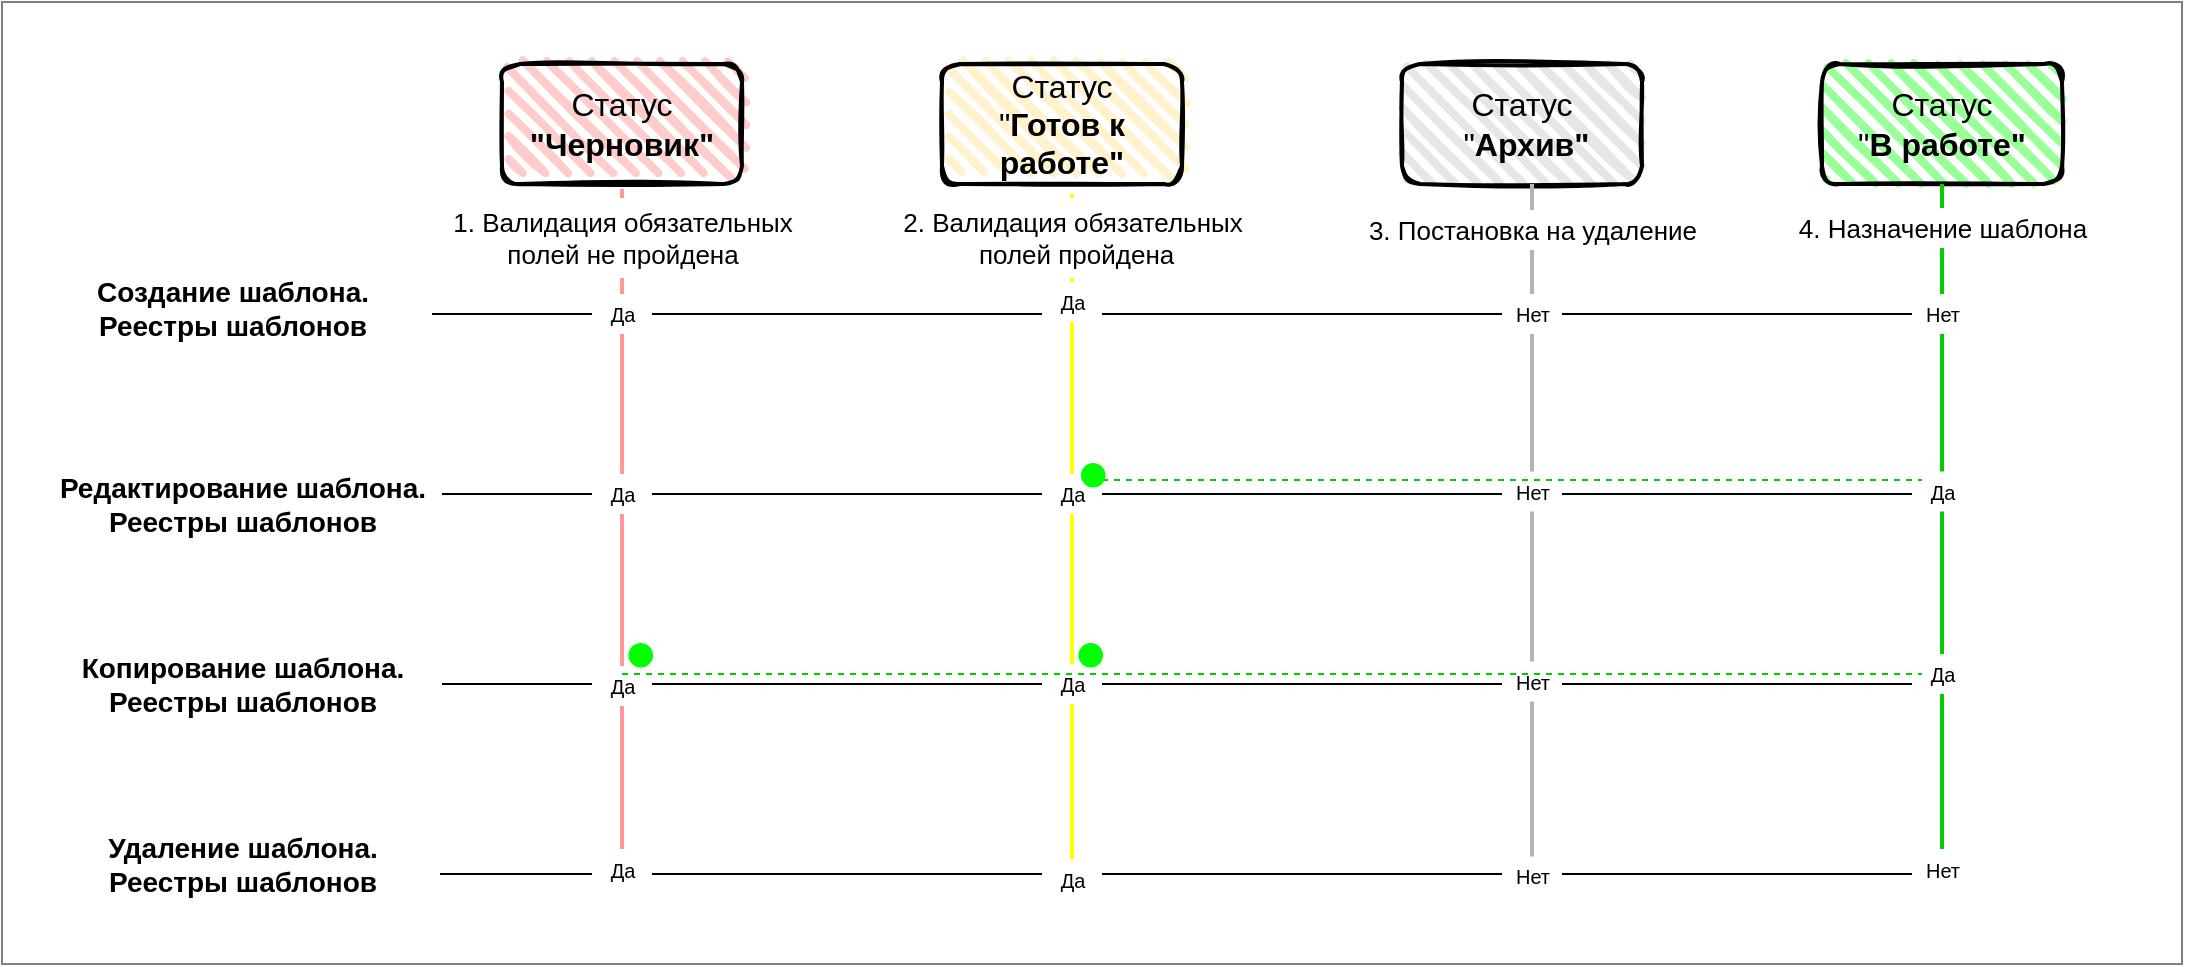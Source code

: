 <mxfile version="15.2.9" type="github">
  <diagram id="-T_DztN_j2xOQGBf0kMG" name="Страница 1">
    <mxGraphModel dx="1730" dy="927" grid="0" gridSize="10" guides="0" tooltips="1" connect="0" arrows="0" fold="1" page="1" pageScale="1" pageWidth="827" pageHeight="1169" math="0" shadow="0">
      <root>
        <mxCell id="0" />
        <mxCell id="1" parent="0" />
        <mxCell id="LunK326cNXRjHZ1-TdNW-76" value="&lt;span style=&quot;background-color: rgb(255 , 255 , 255)&quot;&gt;&lt;font style=&quot;font-size: 14px&quot;&gt;&lt;b&gt;Создание шаблона. &lt;br&gt;Реестры шаблонов&lt;/b&gt;&lt;/font&gt;&lt;/span&gt;" style="text;html=1;align=center;verticalAlign=middle;resizable=0;points=[];autosize=1;strokeColor=none;fillColor=none;" parent="1" vertex="1">
          <mxGeometry x="70" y="222" width="150" height="40" as="geometry" />
        </mxCell>
        <mxCell id="LunK326cNXRjHZ1-TdNW-77" value="&lt;span style=&quot;background-color: rgb(255 , 255 , 255)&quot;&gt;&lt;font style=&quot;font-size: 14px&quot;&gt;&lt;b&gt;Редактирование шаблона. &lt;br&gt;Реестры шаблонов&lt;/b&gt;&lt;/font&gt;&lt;/span&gt;" style="text;html=1;align=center;verticalAlign=middle;resizable=0;points=[];autosize=1;strokeColor=none;fillColor=none;" parent="1" vertex="1">
          <mxGeometry x="50" y="320" width="200" height="40" as="geometry" />
        </mxCell>
        <mxCell id="LunK326cNXRjHZ1-TdNW-78" value="&lt;span style=&quot;background-color: rgb(255 , 255 , 255)&quot;&gt;&lt;font style=&quot;font-size: 14px&quot;&gt;&lt;b&gt;Копирование шаблона. &lt;br&gt;Реестры шаблонов&lt;/b&gt;&lt;/font&gt;&lt;/span&gt;" style="text;html=1;align=center;verticalAlign=middle;resizable=0;points=[];autosize=1;strokeColor=none;fillColor=none;" parent="1" vertex="1">
          <mxGeometry x="60" y="410" width="180" height="40" as="geometry" />
        </mxCell>
        <mxCell id="LunK326cNXRjHZ1-TdNW-79" value="&lt;font style=&quot;font-size: 16px&quot;&gt;Статус &lt;b&gt;&quot;Черновик&quot;&lt;/b&gt;&lt;/font&gt;" style="rounded=1;whiteSpace=wrap;html=1;strokeWidth=2;fillWeight=4;hachureGap=8;hachureAngle=45;sketch=1;fillColor=#FFCCCC;" parent="1" vertex="1">
          <mxGeometry x="280" y="120" width="120" height="60" as="geometry" />
        </mxCell>
        <mxCell id="LunK326cNXRjHZ1-TdNW-80" value="&lt;span style=&quot;font-size: 16px&quot;&gt;Статус &lt;br&gt;&quot;&lt;/span&gt;&lt;b&gt;&lt;font style=&quot;font-size: 16px&quot;&gt;Готов к работе&quot;&lt;/font&gt;&lt;/b&gt;" style="rounded=1;whiteSpace=wrap;html=1;strokeWidth=2;fillWeight=4;hachureGap=8;hachureAngle=45;sketch=1;fillColor=#FFF2CC;" parent="1" vertex="1">
          <mxGeometry x="500" y="120" width="120" height="60" as="geometry" />
        </mxCell>
        <mxCell id="LunK326cNXRjHZ1-TdNW-81" value="&lt;span style=&quot;font-size: 16px&quot;&gt;Статус &lt;br&gt;&amp;nbsp;&quot;&lt;/span&gt;&lt;b&gt;&lt;font style=&quot;font-size: 16px&quot;&gt;Архив&quot;&lt;/font&gt;&lt;/b&gt;" style="rounded=1;whiteSpace=wrap;html=1;strokeWidth=2;fillWeight=4;hachureGap=8;hachureAngle=45;sketch=1;fillColor=#E6E6E6;" parent="1" vertex="1">
          <mxGeometry x="730" y="120" width="120" height="60" as="geometry" />
        </mxCell>
        <mxCell id="LunK326cNXRjHZ1-TdNW-82" value="&lt;span style=&quot;font-size: 16px&quot;&gt;Статус &lt;br&gt;&quot;&lt;/span&gt;&lt;b&gt;&lt;font style=&quot;font-size: 16px&quot;&gt;В работе&quot;&lt;/font&gt;&lt;/b&gt;" style="rounded=1;whiteSpace=wrap;html=1;strokeWidth=2;fillWeight=4;hachureGap=8;hachureAngle=45;sketch=1;fillColor=#99FF99;" parent="1" vertex="1">
          <mxGeometry x="940" y="120" width="120" height="60" as="geometry" />
        </mxCell>
        <mxCell id="LunK326cNXRjHZ1-TdNW-84" value="" style="line;strokeWidth=1;rotatable=0;dashed=0;labelPosition=right;align=left;verticalAlign=middle;spacingTop=0;spacingLeft=6;points=[];portConstraint=eastwest;fillColor=#E6E6E6;" parent="1" vertex="1">
          <mxGeometry x="245" y="240" width="750" height="10" as="geometry" />
        </mxCell>
        <mxCell id="LunK326cNXRjHZ1-TdNW-85" value="" style="line;strokeWidth=1;rotatable=0;dashed=0;labelPosition=right;align=left;verticalAlign=middle;spacingTop=0;spacingLeft=6;points=[];portConstraint=eastwest;fillColor=#E6E6E6;" parent="1" vertex="1">
          <mxGeometry x="250" y="330" width="740" height="10" as="geometry" />
        </mxCell>
        <mxCell id="LunK326cNXRjHZ1-TdNW-86" value="" style="line;strokeWidth=1;rotatable=0;dashed=0;labelPosition=right;align=left;verticalAlign=middle;spacingTop=0;spacingLeft=6;points=[];portConstraint=eastwest;fillColor=#E6E6E6;" parent="1" vertex="1">
          <mxGeometry x="250" y="425" width="750" height="10" as="geometry" />
        </mxCell>
        <mxCell id="LunK326cNXRjHZ1-TdNW-90" value="" style="line;strokeWidth=2;direction=south;html=1;fillColor=#E6E6E6;align=left;strokeColor=#FF9999;" parent="1" vertex="1">
          <mxGeometry x="335" y="182.5" width="10" height="337.5" as="geometry" />
        </mxCell>
        <mxCell id="LunK326cNXRjHZ1-TdNW-91" value="" style="line;strokeWidth=2;direction=south;html=1;fillColor=#E6E6E6;align=left;strokeColor=#FFFF00;" parent="1" vertex="1">
          <mxGeometry x="560" y="185" width="10" height="335" as="geometry" />
        </mxCell>
        <mxCell id="LunK326cNXRjHZ1-TdNW-92" value="" style="line;strokeWidth=2;direction=south;html=1;fillColor=#E6E6E6;align=left;strokeColor=#B3B3B3;" parent="1" vertex="1">
          <mxGeometry x="790" y="180" width="10" height="350" as="geometry" />
        </mxCell>
        <mxCell id="LunK326cNXRjHZ1-TdNW-93" value="" style="line;strokeWidth=2;direction=south;html=1;fillColor=#E6E6E6;align=left;strokeColor=#00CC00;" parent="1" vertex="1">
          <mxGeometry x="995" y="180" width="10" height="340" as="geometry" />
        </mxCell>
        <mxCell id="LunK326cNXRjHZ1-TdNW-94" value="&lt;span style=&quot;font-size: 13px; text-align: left; background-color: rgb(255, 255, 255);&quot;&gt;1. Валидация обязательных&lt;/span&gt; &lt;br style=&quot;font-size: 13px; text-align: left; background-color: rgb(255, 255, 255);&quot;&gt; &lt;span style=&quot;font-size: 13px; text-align: left; background-color: rgb(255, 255, 255);&quot;&gt; полей не пройдена&lt;/span&gt;" style="text;html=1;align=center;verticalAlign=middle;resizable=0;points=[];autosize=1;strokeColor=none;fillColor=#FFFFFF;fontSize=13;" parent="1" vertex="1">
          <mxGeometry x="245" y="187" width="190" height="40" as="geometry" />
        </mxCell>
        <mxCell id="LunK326cNXRjHZ1-TdNW-95" value="&lt;span style=&quot;font-size: 13px; text-align: left; background-color: rgb(255, 255, 255);&quot;&gt;2. Валидация обязательных&lt;/span&gt;&lt;br style=&quot;font-size: 13px; text-align: left; background-color: rgb(255, 255, 255);&quot;&gt;&lt;span style=&quot;font-size: 13px; text-align: left; background-color: rgb(255, 255, 255);&quot;&gt;&amp;nbsp;полей пройдена&lt;/span&gt;" style="text;html=1;align=center;verticalAlign=middle;resizable=0;points=[];autosize=1;strokeColor=none;fillColor=#FFFFFF;fontSize=13;" parent="1" vertex="1">
          <mxGeometry x="470" y="187" width="190" height="40" as="geometry" />
        </mxCell>
        <mxCell id="LunK326cNXRjHZ1-TdNW-96" value="&lt;div style=&quot;text-align: left&quot;&gt;&lt;font size=&quot;1&quot;&gt;&lt;span style=&quot;background-color: rgb(255 , 255 , 255)&quot;&gt;Да&lt;/span&gt;&lt;/font&gt;&lt;/div&gt;" style="text;html=1;align=center;verticalAlign=middle;resizable=0;points=[];autosize=1;strokeColor=none;fillColor=#FFFFFF;" parent="1" vertex="1">
          <mxGeometry x="325" y="325" width="30" height="20" as="geometry" />
        </mxCell>
        <mxCell id="LunK326cNXRjHZ1-TdNW-97" value="&lt;div style=&quot;text-align: left&quot;&gt;&lt;font size=&quot;1&quot;&gt;&lt;span style=&quot;background-color: rgb(255 , 255 , 255)&quot;&gt;Да&lt;/span&gt;&lt;/font&gt;&lt;/div&gt;" style="text;html=1;align=center;verticalAlign=middle;resizable=0;points=[];autosize=1;strokeColor=none;fillColor=#FFFFFF;" parent="1" vertex="1">
          <mxGeometry x="325" y="421" width="30" height="20" as="geometry" />
        </mxCell>
        <mxCell id="LunK326cNXRjHZ1-TdNW-98" value="&lt;div style=&quot;text-align: left&quot;&gt;&lt;font size=&quot;1&quot;&gt;&lt;span style=&quot;background-color: rgb(255 , 255 , 255)&quot;&gt;Да&lt;/span&gt;&lt;/font&gt;&lt;/div&gt;" style="text;html=1;align=center;verticalAlign=middle;resizable=0;points=[];autosize=1;strokeColor=none;fillColor=#FFFFFF;" parent="1" vertex="1">
          <mxGeometry x="550" y="325" width="30" height="20" as="geometry" />
        </mxCell>
        <mxCell id="LunK326cNXRjHZ1-TdNW-99" value="&lt;span style=&quot;font-size: 13px; text-align: left; background-color: rgb(255, 255, 255);&quot;&gt;3. Постановка на удаление&lt;/span&gt;" style="text;html=1;align=center;verticalAlign=middle;resizable=0;points=[];autosize=1;strokeColor=none;fillColor=#FFFFFF;fontSize=13;" parent="1" vertex="1">
          <mxGeometry x="705" y="193" width="180" height="20" as="geometry" />
        </mxCell>
        <mxCell id="LunK326cNXRjHZ1-TdNW-100" value="&lt;div style=&quot;text-align: left&quot;&gt;&lt;font size=&quot;1&quot;&gt;&lt;span style=&quot;background-color: rgb(255 , 255 , 255)&quot;&gt;Да&lt;/span&gt;&lt;/font&gt;&lt;/div&gt;" style="text;html=1;align=center;verticalAlign=middle;resizable=0;points=[];autosize=1;strokeColor=none;fillColor=#FFFFFF;" parent="1" vertex="1">
          <mxGeometry x="550" y="420" width="30" height="20" as="geometry" />
        </mxCell>
        <mxCell id="LunK326cNXRjHZ1-TdNW-101" value="&lt;span style=&quot;background-color: rgb(255 , 255 , 255)&quot;&gt;&lt;font style=&quot;font-size: 14px&quot;&gt;&lt;b&gt;Удаление шаблона. &lt;br&gt;Реестры шаблонов&lt;/b&gt;&lt;/font&gt;&lt;/span&gt;" style="text;html=1;align=center;verticalAlign=middle;resizable=0;points=[];autosize=1;strokeColor=none;fillColor=none;" parent="1" vertex="1">
          <mxGeometry x="75" y="500" width="150" height="40" as="geometry" />
        </mxCell>
        <mxCell id="LunK326cNXRjHZ1-TdNW-102" value="" style="line;strokeWidth=1;rotatable=0;dashed=0;labelPosition=right;align=left;verticalAlign=middle;spacingTop=0;spacingLeft=6;points=[];portConstraint=eastwest;fillColor=#E6E6E6;" parent="1" vertex="1">
          <mxGeometry x="249" y="520" width="751" height="10" as="geometry" />
        </mxCell>
        <mxCell id="LunK326cNXRjHZ1-TdNW-103" value="&lt;div style=&quot;text-align: left&quot;&gt;&lt;font size=&quot;1&quot;&gt;&lt;span style=&quot;background-color: rgb(255 , 255 , 255)&quot;&gt;Да&lt;/span&gt;&lt;/font&gt;&lt;/div&gt;" style="text;html=1;align=center;verticalAlign=middle;resizable=0;points=[];autosize=1;strokeColor=none;fillColor=#FFFFFF;" parent="1" vertex="1">
          <mxGeometry x="325" y="512.5" width="30" height="20" as="geometry" />
        </mxCell>
        <mxCell id="LunK326cNXRjHZ1-TdNW-104" value="&lt;div style=&quot;text-align: left&quot;&gt;&lt;font size=&quot;1&quot;&gt;&lt;span style=&quot;background-color: rgb(255 , 255 , 255)&quot;&gt;Да&lt;/span&gt;&lt;/font&gt;&lt;/div&gt;" style="text;html=1;align=center;verticalAlign=middle;resizable=0;points=[];autosize=1;strokeColor=none;fillColor=#FFFFFF;" parent="1" vertex="1">
          <mxGeometry x="550" y="517.5" width="30" height="20" as="geometry" />
        </mxCell>
        <mxCell id="LunK326cNXRjHZ1-TdNW-105" value="&lt;div style=&quot;text-align: left&quot;&gt;&lt;font size=&quot;1&quot;&gt;&lt;span style=&quot;background-color: rgb(255 , 255 , 255)&quot;&gt;Нет&lt;/span&gt;&lt;/font&gt;&lt;/div&gt;" style="text;html=1;align=center;verticalAlign=middle;resizable=0;points=[];autosize=1;strokeColor=none;fillColor=#FFFFFF;" parent="1" vertex="1">
          <mxGeometry x="780" y="323.75" width="30" height="20" as="geometry" />
        </mxCell>
        <mxCell id="LunK326cNXRjHZ1-TdNW-106" value="&lt;div style=&quot;text-align: left&quot;&gt;&lt;font size=&quot;1&quot;&gt;&lt;span style=&quot;background-color: rgb(255 , 255 , 255)&quot;&gt;Нет&lt;/span&gt;&lt;/font&gt;&lt;/div&gt;" style="text;html=1;align=center;verticalAlign=middle;resizable=0;points=[];autosize=1;strokeColor=none;fillColor=#FFFFFF;" parent="1" vertex="1">
          <mxGeometry x="780" y="418.75" width="30" height="20" as="geometry" />
        </mxCell>
        <mxCell id="LunK326cNXRjHZ1-TdNW-107" value="&lt;div style=&quot;text-align: left&quot;&gt;&lt;font size=&quot;1&quot;&gt;&lt;span style=&quot;background-color: rgb(255 , 255 , 255)&quot;&gt;Нет&lt;/span&gt;&lt;/font&gt;&lt;/div&gt;" style="text;html=1;align=center;verticalAlign=middle;resizable=0;points=[];autosize=1;strokeColor=none;fillColor=#FFFFFF;" parent="1" vertex="1">
          <mxGeometry x="780" y="516.25" width="30" height="20" as="geometry" />
        </mxCell>
        <mxCell id="LunK326cNXRjHZ1-TdNW-108" value="&lt;span style=&quot;font-size: 13px; text-align: left; background-color: rgb(255, 255, 255);&quot;&gt;4. Назначение шаблона&lt;/span&gt;" style="text;html=1;align=center;verticalAlign=middle;resizable=0;points=[];autosize=1;strokeColor=none;fillColor=#FFFFFF;fontSize=13;" parent="1" vertex="1">
          <mxGeometry x="920" y="192" width="160" height="20" as="geometry" />
        </mxCell>
        <mxCell id="4_tVNXlnhGLHTmKgm-SY-1" value="&lt;div style=&quot;text-align: left&quot;&gt;&lt;font size=&quot;1&quot;&gt;&lt;span style=&quot;background-color: rgb(255 , 255 , 255)&quot;&gt;Да&lt;/span&gt;&lt;/font&gt;&lt;/div&gt;" style="text;html=1;align=center;verticalAlign=middle;resizable=0;points=[];autosize=1;strokeColor=none;fillColor=#FFFFFF;" vertex="1" parent="1">
          <mxGeometry x="325" y="235" width="30" height="20" as="geometry" />
        </mxCell>
        <mxCell id="4_tVNXlnhGLHTmKgm-SY-2" value="&lt;div style=&quot;text-align: left&quot;&gt;&lt;font size=&quot;1&quot;&gt;&lt;span style=&quot;background-color: rgb(255 , 255 , 255)&quot;&gt;Да&lt;/span&gt;&lt;/font&gt;&lt;/div&gt;" style="text;html=1;align=center;verticalAlign=middle;resizable=0;points=[];autosize=1;strokeColor=none;fillColor=#FFFFFF;" vertex="1" parent="1">
          <mxGeometry x="550" y="229" width="30" height="20" as="geometry" />
        </mxCell>
        <mxCell id="4_tVNXlnhGLHTmKgm-SY-3" value="&lt;div style=&quot;text-align: left&quot;&gt;&lt;font size=&quot;1&quot;&gt;&lt;span style=&quot;background-color: rgb(255 , 255 , 255)&quot;&gt;Нет&lt;/span&gt;&lt;/font&gt;&lt;/div&gt;" style="text;html=1;align=center;verticalAlign=middle;resizable=0;points=[];autosize=1;strokeColor=none;fillColor=#FFFFFF;" vertex="1" parent="1">
          <mxGeometry x="780" y="235" width="30" height="20" as="geometry" />
        </mxCell>
        <mxCell id="4_tVNXlnhGLHTmKgm-SY-4" value="&lt;div style=&quot;text-align: left&quot;&gt;&lt;font size=&quot;1&quot;&gt;&lt;span style=&quot;background-color: rgb(255 , 255 , 255)&quot;&gt;Нет&lt;/span&gt;&lt;/font&gt;&lt;/div&gt;" style="text;html=1;align=center;verticalAlign=middle;resizable=0;points=[];autosize=1;strokeColor=none;fillColor=#FFFFFF;" vertex="1" parent="1">
          <mxGeometry x="985" y="235" width="30" height="20" as="geometry" />
        </mxCell>
        <mxCell id="4_tVNXlnhGLHTmKgm-SY-5" value="&lt;div style=&quot;text-align: left&quot;&gt;&lt;font size=&quot;1&quot;&gt;&lt;span style=&quot;background-color: rgb(255 , 255 , 255)&quot;&gt;Да&lt;/span&gt;&lt;/font&gt;&lt;/div&gt;" style="text;html=1;align=center;verticalAlign=middle;resizable=0;points=[];autosize=1;strokeColor=none;fillColor=#FFFFFF;" vertex="1" parent="1">
          <mxGeometry x="985" y="323.75" width="30" height="20" as="geometry" />
        </mxCell>
        <mxCell id="4_tVNXlnhGLHTmKgm-SY-6" value="&lt;div style=&quot;text-align: left&quot;&gt;&lt;font size=&quot;1&quot;&gt;&lt;span style=&quot;background-color: rgb(255 , 255 , 255)&quot;&gt;Да&lt;/span&gt;&lt;/font&gt;&lt;/div&gt;" style="text;html=1;align=center;verticalAlign=middle;resizable=0;points=[];autosize=1;strokeColor=none;fillColor=#FFFFFF;" vertex="1" parent="1">
          <mxGeometry x="985" y="415" width="30" height="20" as="geometry" />
        </mxCell>
        <mxCell id="4_tVNXlnhGLHTmKgm-SY-7" value="&lt;div style=&quot;text-align: left&quot;&gt;&lt;font size=&quot;1&quot;&gt;&lt;span style=&quot;background-color: rgb(255 , 255 , 255)&quot;&gt;Нет&lt;/span&gt;&lt;/font&gt;&lt;/div&gt;" style="text;html=1;align=center;verticalAlign=middle;resizable=0;points=[];autosize=1;strokeColor=none;fillColor=#FFFFFF;" vertex="1" parent="1">
          <mxGeometry x="985" y="512.5" width="30" height="20" as="geometry" />
        </mxCell>
        <mxCell id="4_tVNXlnhGLHTmKgm-SY-8" value="" style="line;strokeWidth=1;rotatable=0;dashed=1;labelPosition=right;align=left;verticalAlign=middle;spacingTop=0;spacingLeft=6;points=[];portConstraint=eastwest;fillColor=#E6E6E6;strokeColor=#00CC00;" vertex="1" parent="1">
          <mxGeometry x="340" y="420" width="650" height="10" as="geometry" />
        </mxCell>
        <mxCell id="4_tVNXlnhGLHTmKgm-SY-9" value="" style="ellipse;whiteSpace=wrap;html=1;aspect=fixed;strokeColor=#00FF00;fillColor=#00FF00;" vertex="1" parent="1">
          <mxGeometry x="568.75" y="410" width="11.25" height="11.25" as="geometry" />
        </mxCell>
        <mxCell id="4_tVNXlnhGLHTmKgm-SY-12" value="" style="ellipse;whiteSpace=wrap;html=1;aspect=fixed;strokeColor=#00FF00;fillColor=#00FF00;" vertex="1" parent="1">
          <mxGeometry x="343.75" y="410" width="11.25" height="11.25" as="geometry" />
        </mxCell>
        <mxCell id="4_tVNXlnhGLHTmKgm-SY-14" value="" style="line;strokeWidth=1;rotatable=0;dashed=1;labelPosition=right;align=left;verticalAlign=middle;spacingTop=0;spacingLeft=6;points=[];portConstraint=eastwest;fillColor=#E6E6E6;strokeColor=#00CC00;" vertex="1" parent="1">
          <mxGeometry x="580" y="323" width="410" height="10" as="geometry" />
        </mxCell>
        <mxCell id="4_tVNXlnhGLHTmKgm-SY-15" value="" style="ellipse;whiteSpace=wrap;html=1;aspect=fixed;strokeColor=#00FF00;fillColor=#00FF00;" vertex="1" parent="1">
          <mxGeometry x="570" y="320" width="11.25" height="11.25" as="geometry" />
        </mxCell>
        <mxCell id="4_tVNXlnhGLHTmKgm-SY-16" value="" style="rounded=0;whiteSpace=wrap;html=1;fontSize=13;strokeColor=#808080;fillColor=none;" vertex="1" parent="1">
          <mxGeometry x="30" y="89" width="1090" height="481" as="geometry" />
        </mxCell>
      </root>
    </mxGraphModel>
  </diagram>
</mxfile>
